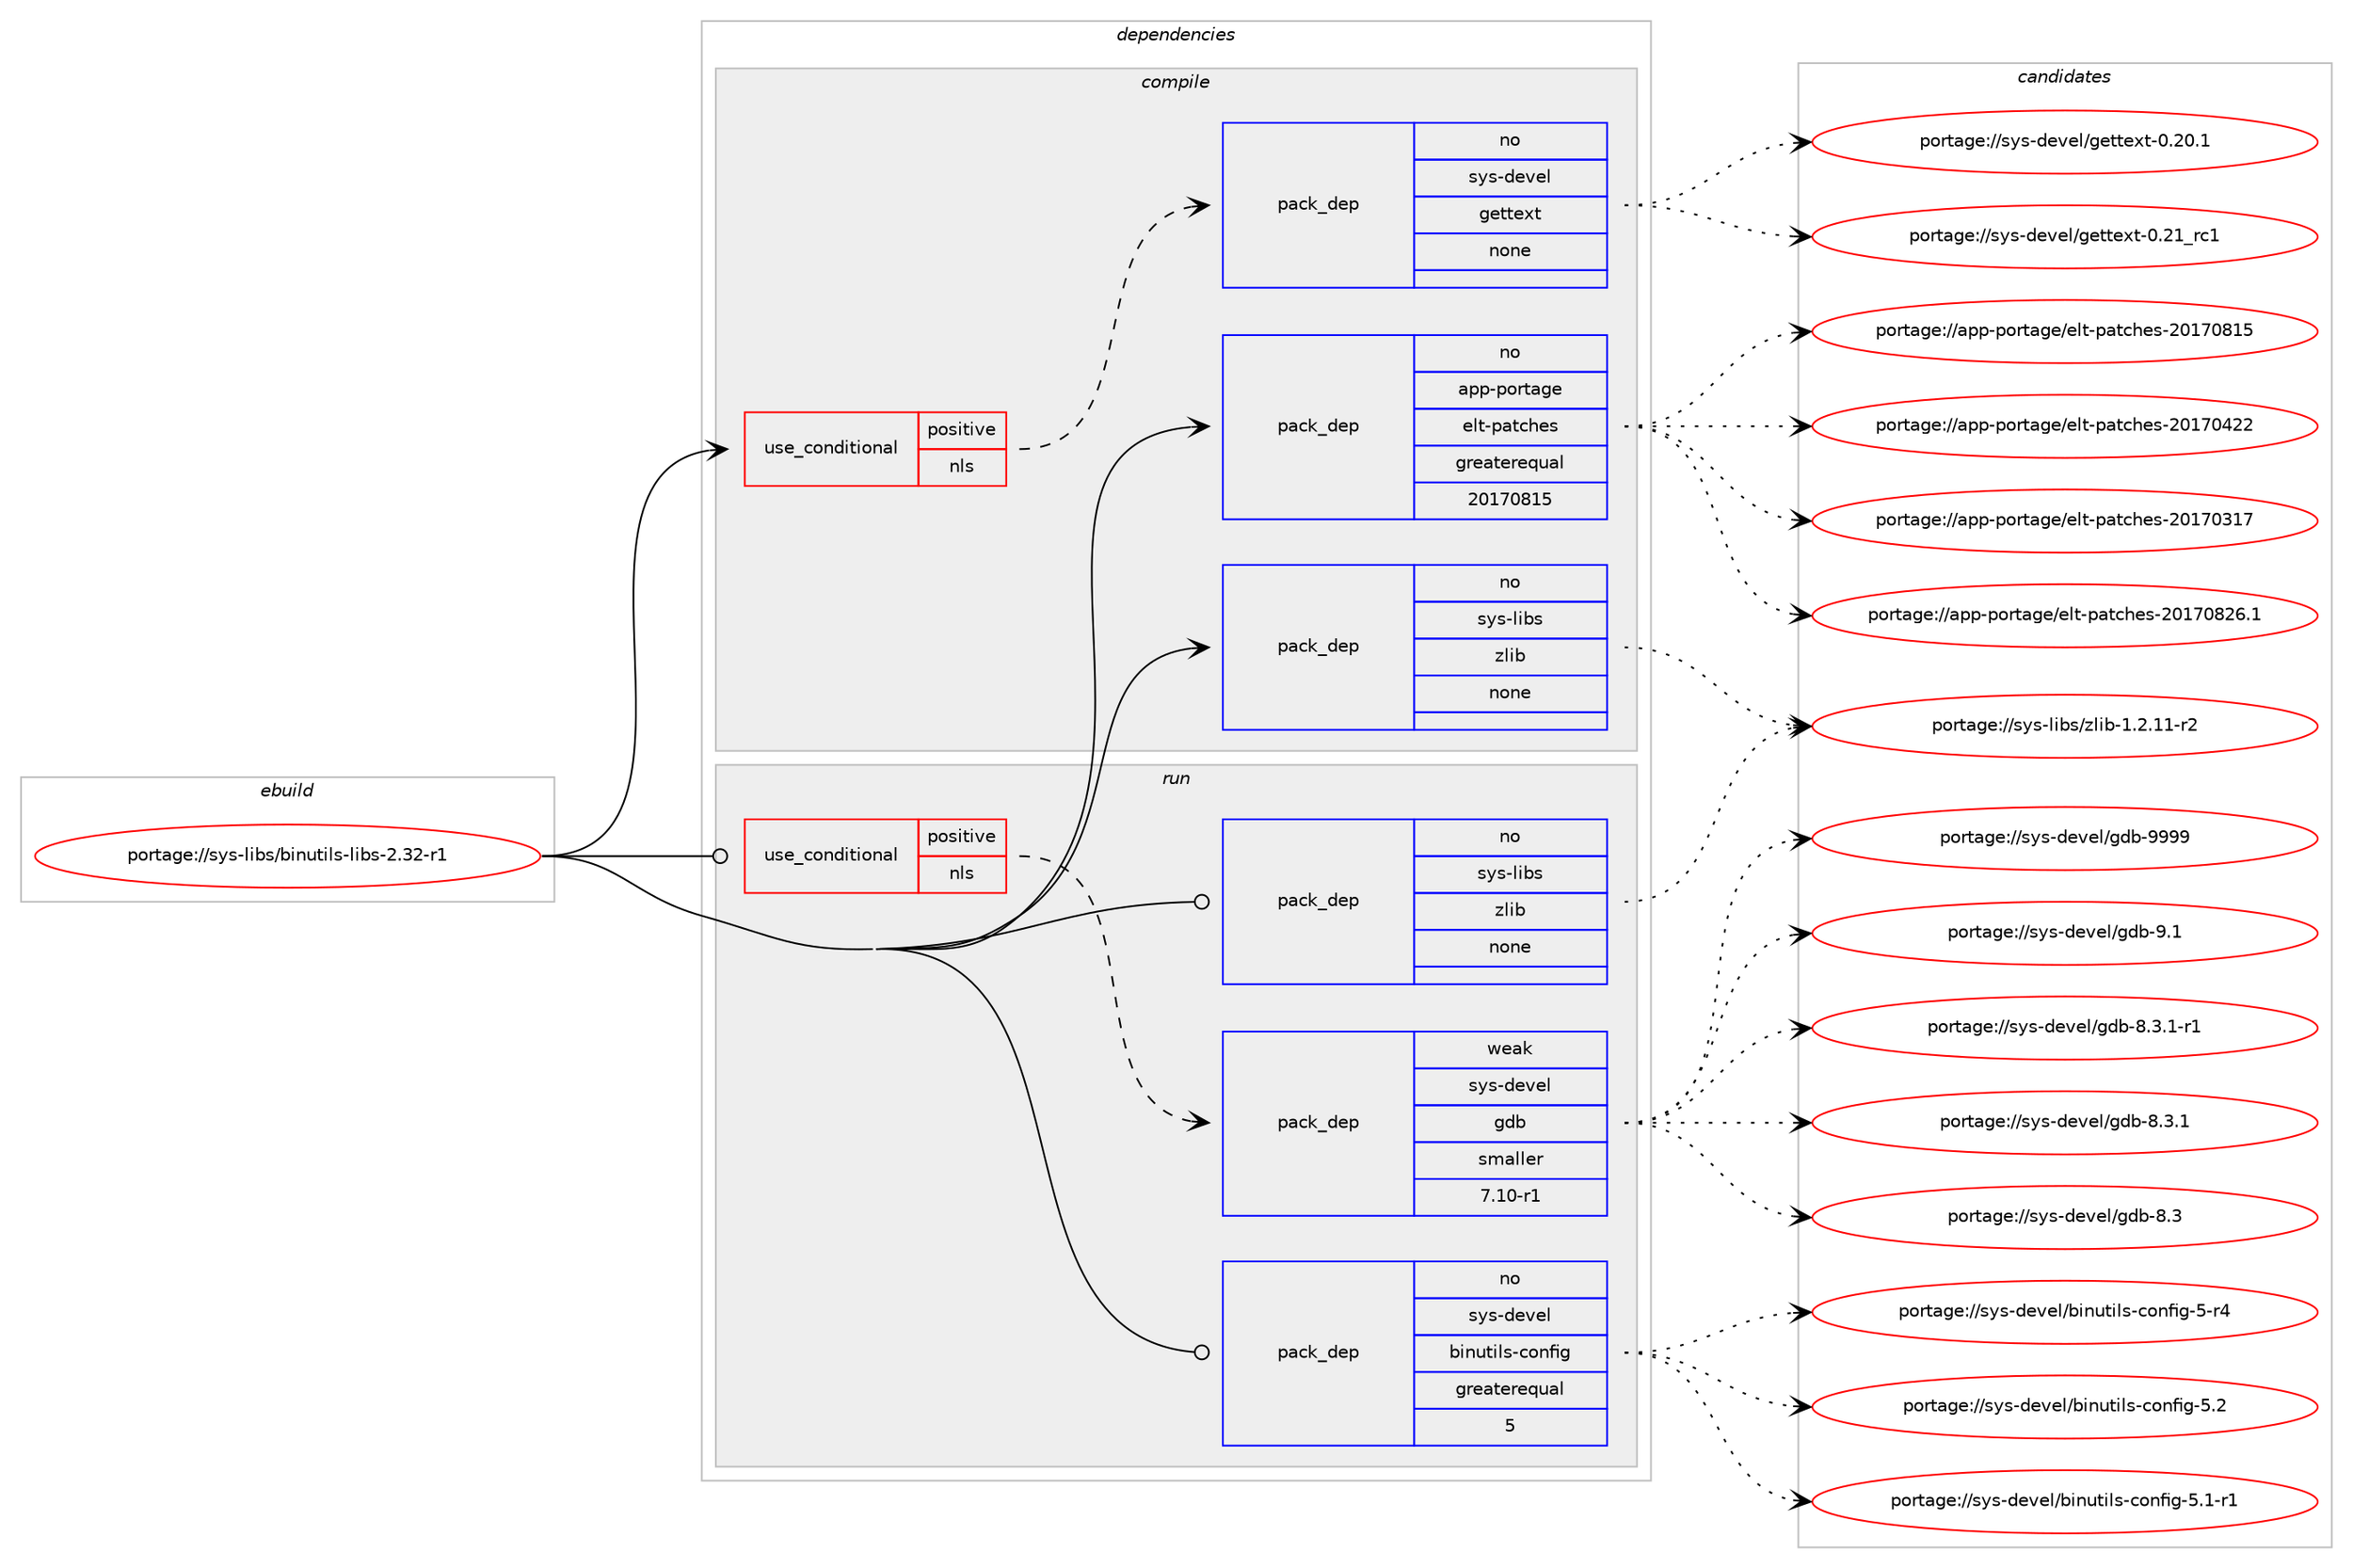 digraph prolog {

# *************
# Graph options
# *************

newrank=true;
concentrate=true;
compound=true;
graph [rankdir=LR,fontname=Helvetica,fontsize=10,ranksep=1.5];#, ranksep=2.5, nodesep=0.2];
edge  [arrowhead=vee];
node  [fontname=Helvetica,fontsize=10];

# **********
# The ebuild
# **********

subgraph cluster_leftcol {
color=gray;
rank=same;
label=<<i>ebuild</i>>;
id [label="portage://sys-libs/binutils-libs-2.32-r1", color=red, width=4, href="../sys-libs/binutils-libs-2.32-r1.svg"];
}

# ****************
# The dependencies
# ****************

subgraph cluster_midcol {
color=gray;
label=<<i>dependencies</i>>;
subgraph cluster_compile {
fillcolor="#eeeeee";
style=filled;
label=<<i>compile</i>>;
subgraph cond1606 {
dependency10411 [label=<<TABLE BORDER="0" CELLBORDER="1" CELLSPACING="0" CELLPADDING="4"><TR><TD ROWSPAN="3" CELLPADDING="10">use_conditional</TD></TR><TR><TD>positive</TD></TR><TR><TD>nls</TD></TR></TABLE>>, shape=none, color=red];
subgraph pack8511 {
dependency10412 [label=<<TABLE BORDER="0" CELLBORDER="1" CELLSPACING="0" CELLPADDING="4" WIDTH="220"><TR><TD ROWSPAN="6" CELLPADDING="30">pack_dep</TD></TR><TR><TD WIDTH="110">no</TD></TR><TR><TD>sys-devel</TD></TR><TR><TD>gettext</TD></TR><TR><TD>none</TD></TR><TR><TD></TD></TR></TABLE>>, shape=none, color=blue];
}
dependency10411:e -> dependency10412:w [weight=20,style="dashed",arrowhead="vee"];
}
id:e -> dependency10411:w [weight=20,style="solid",arrowhead="vee"];
subgraph pack8512 {
dependency10413 [label=<<TABLE BORDER="0" CELLBORDER="1" CELLSPACING="0" CELLPADDING="4" WIDTH="220"><TR><TD ROWSPAN="6" CELLPADDING="30">pack_dep</TD></TR><TR><TD WIDTH="110">no</TD></TR><TR><TD>app-portage</TD></TR><TR><TD>elt-patches</TD></TR><TR><TD>greaterequal</TD></TR><TR><TD>20170815</TD></TR></TABLE>>, shape=none, color=blue];
}
id:e -> dependency10413:w [weight=20,style="solid",arrowhead="vee"];
subgraph pack8513 {
dependency10414 [label=<<TABLE BORDER="0" CELLBORDER="1" CELLSPACING="0" CELLPADDING="4" WIDTH="220"><TR><TD ROWSPAN="6" CELLPADDING="30">pack_dep</TD></TR><TR><TD WIDTH="110">no</TD></TR><TR><TD>sys-libs</TD></TR><TR><TD>zlib</TD></TR><TR><TD>none</TD></TR><TR><TD></TD></TR></TABLE>>, shape=none, color=blue];
}
id:e -> dependency10414:w [weight=20,style="solid",arrowhead="vee"];
}
subgraph cluster_compileandrun {
fillcolor="#eeeeee";
style=filled;
label=<<i>compile and run</i>>;
}
subgraph cluster_run {
fillcolor="#eeeeee";
style=filled;
label=<<i>run</i>>;
subgraph cond1607 {
dependency10415 [label=<<TABLE BORDER="0" CELLBORDER="1" CELLSPACING="0" CELLPADDING="4"><TR><TD ROWSPAN="3" CELLPADDING="10">use_conditional</TD></TR><TR><TD>positive</TD></TR><TR><TD>nls</TD></TR></TABLE>>, shape=none, color=red];
subgraph pack8514 {
dependency10416 [label=<<TABLE BORDER="0" CELLBORDER="1" CELLSPACING="0" CELLPADDING="4" WIDTH="220"><TR><TD ROWSPAN="6" CELLPADDING="30">pack_dep</TD></TR><TR><TD WIDTH="110">weak</TD></TR><TR><TD>sys-devel</TD></TR><TR><TD>gdb</TD></TR><TR><TD>smaller</TD></TR><TR><TD>7.10-r1</TD></TR></TABLE>>, shape=none, color=blue];
}
dependency10415:e -> dependency10416:w [weight=20,style="dashed",arrowhead="vee"];
}
id:e -> dependency10415:w [weight=20,style="solid",arrowhead="odot"];
subgraph pack8515 {
dependency10417 [label=<<TABLE BORDER="0" CELLBORDER="1" CELLSPACING="0" CELLPADDING="4" WIDTH="220"><TR><TD ROWSPAN="6" CELLPADDING="30">pack_dep</TD></TR><TR><TD WIDTH="110">no</TD></TR><TR><TD>sys-devel</TD></TR><TR><TD>binutils-config</TD></TR><TR><TD>greaterequal</TD></TR><TR><TD>5</TD></TR></TABLE>>, shape=none, color=blue];
}
id:e -> dependency10417:w [weight=20,style="solid",arrowhead="odot"];
subgraph pack8516 {
dependency10418 [label=<<TABLE BORDER="0" CELLBORDER="1" CELLSPACING="0" CELLPADDING="4" WIDTH="220"><TR><TD ROWSPAN="6" CELLPADDING="30">pack_dep</TD></TR><TR><TD WIDTH="110">no</TD></TR><TR><TD>sys-libs</TD></TR><TR><TD>zlib</TD></TR><TR><TD>none</TD></TR><TR><TD></TD></TR></TABLE>>, shape=none, color=blue];
}
id:e -> dependency10418:w [weight=20,style="solid",arrowhead="odot"];
}
}

# **************
# The candidates
# **************

subgraph cluster_choices {
rank=same;
color=gray;
label=<<i>candidates</i>>;

subgraph choice8511 {
color=black;
nodesep=1;
choice11512111545100101118101108471031011161161011201164548465049951149949 [label="portage://sys-devel/gettext-0.21_rc1", color=red, width=4,href="../sys-devel/gettext-0.21_rc1.svg"];
choice115121115451001011181011084710310111611610112011645484650484649 [label="portage://sys-devel/gettext-0.20.1", color=red, width=4,href="../sys-devel/gettext-0.20.1.svg"];
dependency10412:e -> choice11512111545100101118101108471031011161161011201164548465049951149949:w [style=dotted,weight="100"];
dependency10412:e -> choice115121115451001011181011084710310111611610112011645484650484649:w [style=dotted,weight="100"];
}
subgraph choice8512 {
color=black;
nodesep=1;
choice971121124511211111411697103101471011081164511297116991041011154550484955485650544649 [label="portage://app-portage/elt-patches-20170826.1", color=red, width=4,href="../app-portage/elt-patches-20170826.1.svg"];
choice97112112451121111141169710310147101108116451129711699104101115455048495548564953 [label="portage://app-portage/elt-patches-20170815", color=red, width=4,href="../app-portage/elt-patches-20170815.svg"];
choice97112112451121111141169710310147101108116451129711699104101115455048495548525050 [label="portage://app-portage/elt-patches-20170422", color=red, width=4,href="../app-portage/elt-patches-20170422.svg"];
choice97112112451121111141169710310147101108116451129711699104101115455048495548514955 [label="portage://app-portage/elt-patches-20170317", color=red, width=4,href="../app-portage/elt-patches-20170317.svg"];
dependency10413:e -> choice971121124511211111411697103101471011081164511297116991041011154550484955485650544649:w [style=dotted,weight="100"];
dependency10413:e -> choice97112112451121111141169710310147101108116451129711699104101115455048495548564953:w [style=dotted,weight="100"];
dependency10413:e -> choice97112112451121111141169710310147101108116451129711699104101115455048495548525050:w [style=dotted,weight="100"];
dependency10413:e -> choice97112112451121111141169710310147101108116451129711699104101115455048495548514955:w [style=dotted,weight="100"];
}
subgraph choice8513 {
color=black;
nodesep=1;
choice11512111545108105981154712210810598454946504649494511450 [label="portage://sys-libs/zlib-1.2.11-r2", color=red, width=4,href="../sys-libs/zlib-1.2.11-r2.svg"];
dependency10414:e -> choice11512111545108105981154712210810598454946504649494511450:w [style=dotted,weight="100"];
}
subgraph choice8514 {
color=black;
nodesep=1;
choice1151211154510010111810110847103100984557575757 [label="portage://sys-devel/gdb-9999", color=red, width=4,href="../sys-devel/gdb-9999.svg"];
choice11512111545100101118101108471031009845574649 [label="portage://sys-devel/gdb-9.1", color=red, width=4,href="../sys-devel/gdb-9.1.svg"];
choice1151211154510010111810110847103100984556465146494511449 [label="portage://sys-devel/gdb-8.3.1-r1", color=red, width=4,href="../sys-devel/gdb-8.3.1-r1.svg"];
choice115121115451001011181011084710310098455646514649 [label="portage://sys-devel/gdb-8.3.1", color=red, width=4,href="../sys-devel/gdb-8.3.1.svg"];
choice11512111545100101118101108471031009845564651 [label="portage://sys-devel/gdb-8.3", color=red, width=4,href="../sys-devel/gdb-8.3.svg"];
dependency10416:e -> choice1151211154510010111810110847103100984557575757:w [style=dotted,weight="100"];
dependency10416:e -> choice11512111545100101118101108471031009845574649:w [style=dotted,weight="100"];
dependency10416:e -> choice1151211154510010111810110847103100984556465146494511449:w [style=dotted,weight="100"];
dependency10416:e -> choice115121115451001011181011084710310098455646514649:w [style=dotted,weight="100"];
dependency10416:e -> choice11512111545100101118101108471031009845564651:w [style=dotted,weight="100"];
}
subgraph choice8515 {
color=black;
nodesep=1;
choice115121115451001011181011084798105110117116105108115459911111010210510345534650 [label="portage://sys-devel/binutils-config-5.2", color=red, width=4,href="../sys-devel/binutils-config-5.2.svg"];
choice1151211154510010111810110847981051101171161051081154599111110102105103455346494511449 [label="portage://sys-devel/binutils-config-5.1-r1", color=red, width=4,href="../sys-devel/binutils-config-5.1-r1.svg"];
choice115121115451001011181011084798105110117116105108115459911111010210510345534511452 [label="portage://sys-devel/binutils-config-5-r4", color=red, width=4,href="../sys-devel/binutils-config-5-r4.svg"];
dependency10417:e -> choice115121115451001011181011084798105110117116105108115459911111010210510345534650:w [style=dotted,weight="100"];
dependency10417:e -> choice1151211154510010111810110847981051101171161051081154599111110102105103455346494511449:w [style=dotted,weight="100"];
dependency10417:e -> choice115121115451001011181011084798105110117116105108115459911111010210510345534511452:w [style=dotted,weight="100"];
}
subgraph choice8516 {
color=black;
nodesep=1;
choice11512111545108105981154712210810598454946504649494511450 [label="portage://sys-libs/zlib-1.2.11-r2", color=red, width=4,href="../sys-libs/zlib-1.2.11-r2.svg"];
dependency10418:e -> choice11512111545108105981154712210810598454946504649494511450:w [style=dotted,weight="100"];
}
}

}
